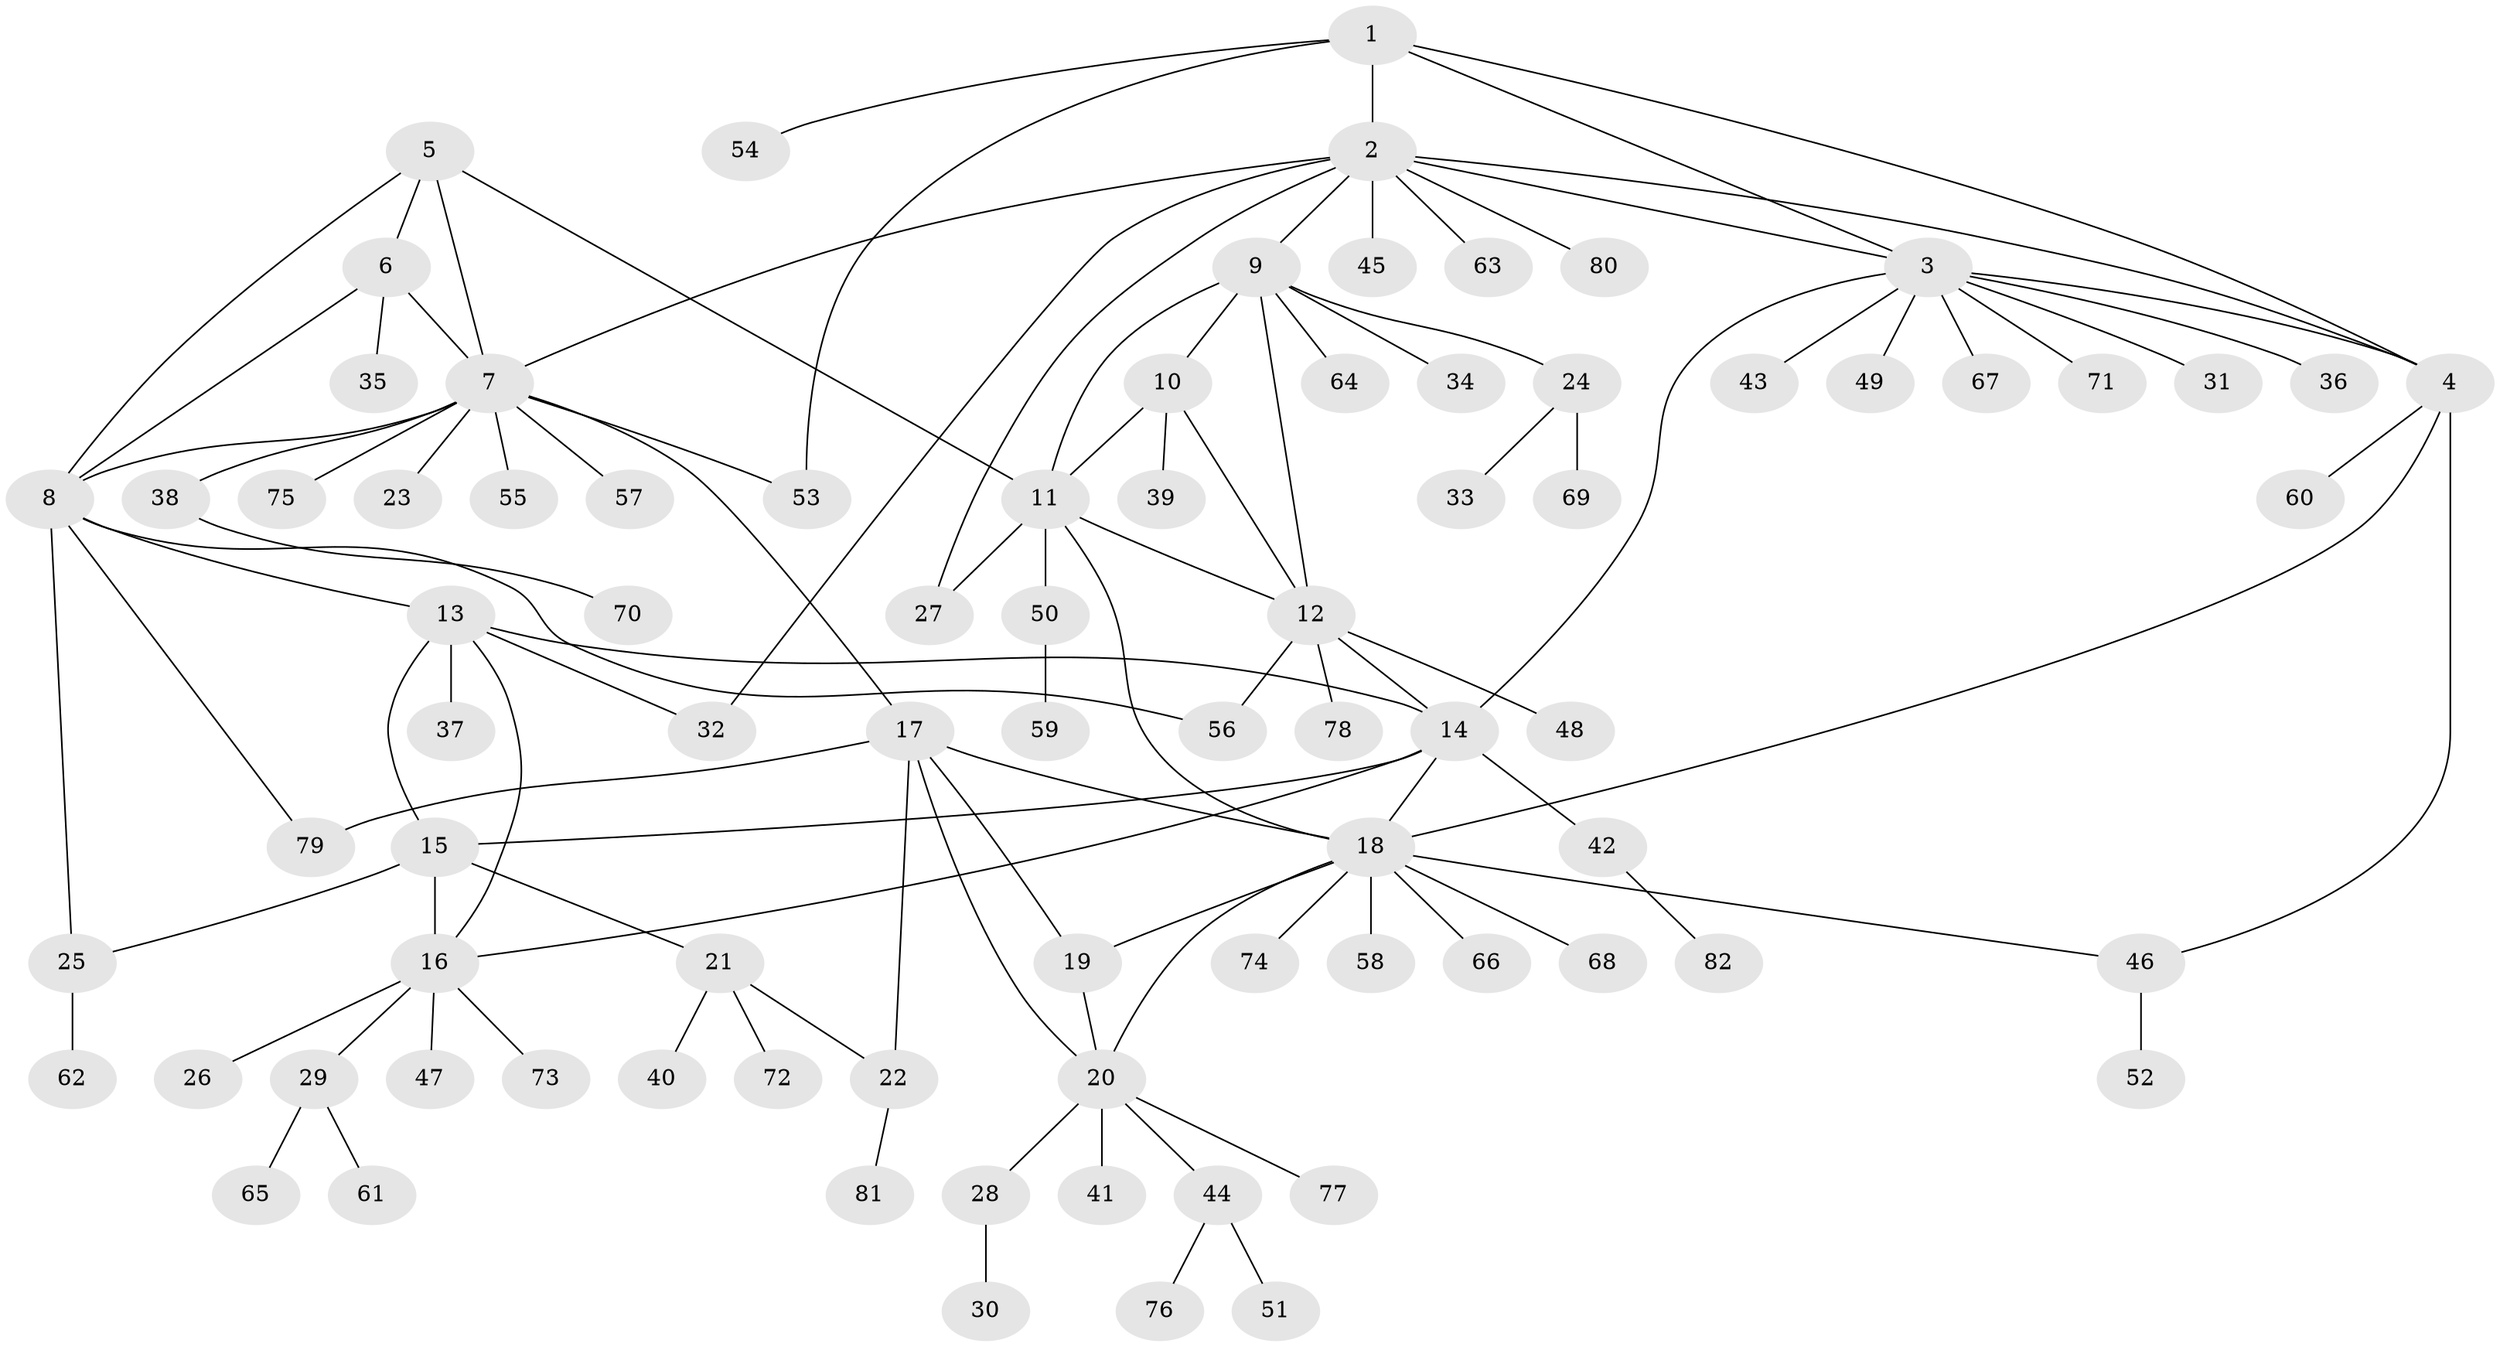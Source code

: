 // coarse degree distribution, {4: 0.04878048780487805, 9: 0.04878048780487805, 5: 0.0975609756097561, 6: 0.0975609756097561, 2: 0.21951219512195122, 3: 0.0975609756097561, 11: 0.024390243902439025, 1: 0.36585365853658536}
// Generated by graph-tools (version 1.1) at 2025/52/03/04/25 22:52:12]
// undirected, 82 vertices, 110 edges
graph export_dot {
  node [color=gray90,style=filled];
  1;
  2;
  3;
  4;
  5;
  6;
  7;
  8;
  9;
  10;
  11;
  12;
  13;
  14;
  15;
  16;
  17;
  18;
  19;
  20;
  21;
  22;
  23;
  24;
  25;
  26;
  27;
  28;
  29;
  30;
  31;
  32;
  33;
  34;
  35;
  36;
  37;
  38;
  39;
  40;
  41;
  42;
  43;
  44;
  45;
  46;
  47;
  48;
  49;
  50;
  51;
  52;
  53;
  54;
  55;
  56;
  57;
  58;
  59;
  60;
  61;
  62;
  63;
  64;
  65;
  66;
  67;
  68;
  69;
  70;
  71;
  72;
  73;
  74;
  75;
  76;
  77;
  78;
  79;
  80;
  81;
  82;
  1 -- 2;
  1 -- 3;
  1 -- 4;
  1 -- 53;
  1 -- 54;
  2 -- 3;
  2 -- 4;
  2 -- 7;
  2 -- 9;
  2 -- 27;
  2 -- 32;
  2 -- 45;
  2 -- 63;
  2 -- 80;
  3 -- 4;
  3 -- 14;
  3 -- 31;
  3 -- 36;
  3 -- 43;
  3 -- 49;
  3 -- 67;
  3 -- 71;
  4 -- 18;
  4 -- 46;
  4 -- 60;
  5 -- 6;
  5 -- 7;
  5 -- 8;
  5 -- 11;
  6 -- 7;
  6 -- 8;
  6 -- 35;
  7 -- 8;
  7 -- 17;
  7 -- 23;
  7 -- 38;
  7 -- 53;
  7 -- 55;
  7 -- 57;
  7 -- 75;
  8 -- 13;
  8 -- 25;
  8 -- 56;
  8 -- 79;
  9 -- 10;
  9 -- 11;
  9 -- 12;
  9 -- 24;
  9 -- 34;
  9 -- 64;
  10 -- 11;
  10 -- 12;
  10 -- 39;
  11 -- 12;
  11 -- 18;
  11 -- 27;
  11 -- 50;
  12 -- 14;
  12 -- 48;
  12 -- 56;
  12 -- 78;
  13 -- 14;
  13 -- 15;
  13 -- 16;
  13 -- 32;
  13 -- 37;
  14 -- 15;
  14 -- 16;
  14 -- 18;
  14 -- 42;
  15 -- 16;
  15 -- 21;
  15 -- 25;
  16 -- 26;
  16 -- 29;
  16 -- 47;
  16 -- 73;
  17 -- 18;
  17 -- 19;
  17 -- 20;
  17 -- 22;
  17 -- 79;
  18 -- 19;
  18 -- 20;
  18 -- 46;
  18 -- 58;
  18 -- 66;
  18 -- 68;
  18 -- 74;
  19 -- 20;
  20 -- 28;
  20 -- 41;
  20 -- 44;
  20 -- 77;
  21 -- 22;
  21 -- 40;
  21 -- 72;
  22 -- 81;
  24 -- 33;
  24 -- 69;
  25 -- 62;
  28 -- 30;
  29 -- 61;
  29 -- 65;
  38 -- 70;
  42 -- 82;
  44 -- 51;
  44 -- 76;
  46 -- 52;
  50 -- 59;
}
